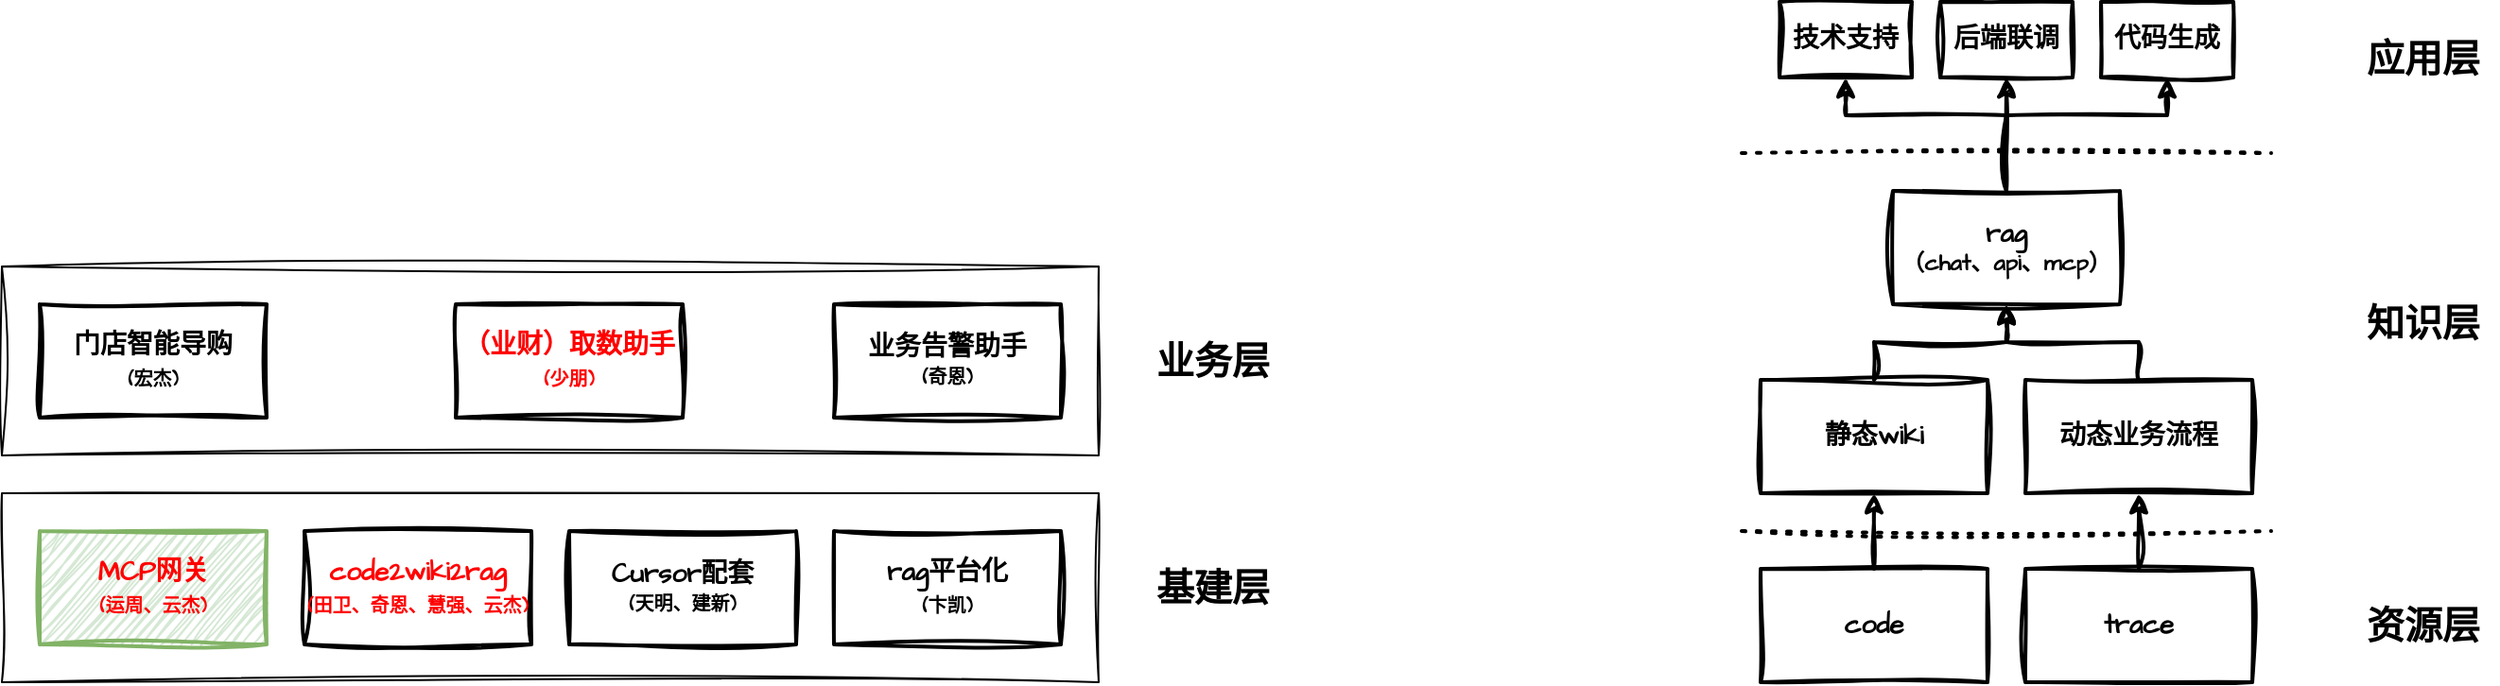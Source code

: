 <mxfile version="28.0.4">
  <diagram name="第 1 页" id="sdekgf0NEj-Iy2Gb90WJ">
    <mxGraphModel dx="936" dy="689" grid="1" gridSize="10" guides="1" tooltips="1" connect="1" arrows="1" fold="1" page="1" pageScale="1" pageWidth="827" pageHeight="1169" math="0" shadow="0">
      <root>
        <mxCell id="0" />
        <mxCell id="1" parent="0" />
        <mxCell id="FELTFUA_toyY_y6LnQzl-5" value="" style="rounded=0;whiteSpace=wrap;html=1;sketch=1;hachureGap=4;jiggle=2;curveFitting=1;fontFamily=Architects Daughter;fontSource=https%3A%2F%2Ffonts.googleapis.com%2Fcss%3Ffamily%3DArchitects%2BDaughter;fillColor=none;" parent="1" vertex="1">
          <mxGeometry x="80" y="400" width="580" height="100" as="geometry" />
        </mxCell>
        <mxCell id="FELTFUA_toyY_y6LnQzl-1" value="&lt;b&gt;&lt;font style=&quot;font-size: 14px;&quot;&gt;Cursor配套&lt;/font&gt;&lt;/b&gt;&lt;div&gt;&lt;b&gt;&lt;font style=&quot;font-size: 10px;&quot;&gt;(天明、建新)&lt;/font&gt;&lt;/b&gt;&lt;/div&gt;" style="rounded=0;whiteSpace=wrap;html=1;sketch=1;hachureGap=4;jiggle=2;curveFitting=1;fontFamily=Architects Daughter;fontSource=https%3A%2F%2Ffonts.googleapis.com%2Fcss%3Ffamily%3DArchitects%2BDaughter;fillColor=none;strokeWidth=2;" parent="1" vertex="1">
          <mxGeometry x="380" y="420" width="120" height="60" as="geometry" />
        </mxCell>
        <mxCell id="FELTFUA_toyY_y6LnQzl-2" value="&lt;b&gt;&lt;font style=&quot;font-size: 14px; color: rgb(255, 0, 0);&quot;&gt;code2wiki2rag&lt;/font&gt;&lt;/b&gt;&lt;div&gt;&lt;b&gt;&lt;font style=&quot;font-size: 10px; color: rgb(255, 0, 0);&quot;&gt;(田卫、奇恩、慧强、云杰)&lt;/font&gt;&lt;/b&gt;&lt;b&gt;&lt;font style=&quot;font-size: 14px;&quot;&gt;&lt;/font&gt;&lt;/b&gt;&lt;/div&gt;" style="rounded=0;whiteSpace=wrap;html=1;sketch=1;hachureGap=4;jiggle=2;curveFitting=1;fontFamily=Architects Daughter;fontSource=https%3A%2F%2Ffonts.googleapis.com%2Fcss%3Ffamily%3DArchitects%2BDaughter;strokeWidth=2;" parent="1" vertex="1">
          <mxGeometry x="240" y="420" width="120" height="60" as="geometry" />
        </mxCell>
        <mxCell id="FELTFUA_toyY_y6LnQzl-3" value="&lt;b&gt;&lt;font style=&quot;font-size: 14px;&quot;&gt;rag平台化&lt;/font&gt;&lt;/b&gt;&lt;div&gt;&lt;b&gt;&lt;font style=&quot;font-size: 10px;&quot;&gt;(卞凯)&lt;/font&gt;&lt;/b&gt;&lt;b&gt;&lt;font style=&quot;font-size: 14px;&quot;&gt;&lt;/font&gt;&lt;/b&gt;&lt;/div&gt;" style="rounded=0;whiteSpace=wrap;html=1;sketch=1;hachureGap=4;jiggle=2;curveFitting=1;fontFamily=Architects Daughter;fontSource=https%3A%2F%2Ffonts.googleapis.com%2Fcss%3Ffamily%3DArchitects%2BDaughter;fillColor=none;strokeWidth=2;" parent="1" vertex="1">
          <mxGeometry x="520" y="420" width="120" height="60" as="geometry" />
        </mxCell>
        <mxCell id="FELTFUA_toyY_y6LnQzl-4" value="&lt;b&gt;&lt;font style=&quot;font-size: 14px; color: rgb(255, 0, 0);&quot;&gt;MCP网关&lt;/font&gt;&lt;/b&gt;&lt;div&gt;&lt;b&gt;&lt;font style=&quot;font-size: 10px; color: rgb(255, 0, 0);&quot;&gt;(运周、云杰)&lt;/font&gt;&lt;/b&gt;&lt;b&gt;&lt;font style=&quot;font-size: 14px;&quot;&gt;&lt;/font&gt;&lt;/b&gt;&lt;/div&gt;" style="rounded=0;whiteSpace=wrap;html=1;sketch=1;hachureGap=4;jiggle=2;curveFitting=1;fontFamily=Architects Daughter;fontSource=https%3A%2F%2Ffonts.googleapis.com%2Fcss%3Ffamily%3DArchitects%2BDaughter;fillColor=#d5e8d4;strokeWidth=2;strokeColor=#82b366;" parent="1" vertex="1">
          <mxGeometry x="100" y="420" width="120" height="60" as="geometry" />
        </mxCell>
        <mxCell id="FELTFUA_toyY_y6LnQzl-6" value="" style="rounded=0;whiteSpace=wrap;html=1;sketch=1;hachureGap=4;jiggle=2;curveFitting=1;fontFamily=Architects Daughter;fontSource=https%3A%2F%2Ffonts.googleapis.com%2Fcss%3Ffamily%3DArchitects%2BDaughter;fillColor=none;" parent="1" vertex="1">
          <mxGeometry x="80" y="280" width="580" height="100" as="geometry" />
        </mxCell>
        <mxCell id="FELTFUA_toyY_y6LnQzl-7" value="&lt;b&gt;&lt;font style=&quot;font-size: 14px;&quot;&gt;门店智能导购&lt;/font&gt;&lt;/b&gt;&lt;div&gt;&lt;b&gt;&lt;font style=&quot;font-size: 10px;&quot;&gt;(宏杰)&lt;/font&gt;&lt;/b&gt;&lt;b&gt;&lt;font style=&quot;font-size: 14px;&quot;&gt;&lt;/font&gt;&lt;/b&gt;&lt;/div&gt;" style="rounded=0;whiteSpace=wrap;html=1;sketch=1;hachureGap=4;jiggle=2;curveFitting=1;fontFamily=Architects Daughter;fontSource=https%3A%2F%2Ffonts.googleapis.com%2Fcss%3Ffamily%3DArchitects%2BDaughter;fillColor=none;strokeWidth=2;" parent="1" vertex="1">
          <mxGeometry x="100" y="300" width="120" height="60" as="geometry" />
        </mxCell>
        <mxCell id="FELTFUA_toyY_y6LnQzl-8" value="&lt;b&gt;&lt;font style=&quot;font-size: 14px;&quot;&gt;业务告警助手&lt;/font&gt;&lt;/b&gt;&lt;div&gt;&lt;b&gt;&lt;font style=&quot;font-size: 10px;&quot;&gt;(奇恩)&lt;/font&gt;&lt;/b&gt;&lt;/div&gt;" style="rounded=0;whiteSpace=wrap;html=1;sketch=1;hachureGap=4;jiggle=2;curveFitting=1;fontFamily=Architects Daughter;fontSource=https%3A%2F%2Ffonts.googleapis.com%2Fcss%3Ffamily%3DArchitects%2BDaughter;fillColor=none;strokeWidth=2;" parent="1" vertex="1">
          <mxGeometry x="520" y="300" width="120" height="60" as="geometry" />
        </mxCell>
        <mxCell id="FELTFUA_toyY_y6LnQzl-11" value="&lt;b&gt;&lt;font style=&quot;font-size: 20px;&quot;&gt;基建层&lt;/font&gt;&lt;/b&gt;" style="text;html=1;align=center;verticalAlign=middle;resizable=0;points=[];autosize=1;strokeColor=none;fillColor=none;fontFamily=Architects Daughter;fontSource=https%3A%2F%2Ffonts.googleapis.com%2Fcss%3Ffamily%3DArchitects%2BDaughter;" parent="1" vertex="1">
          <mxGeometry x="680" y="430" width="80" height="40" as="geometry" />
        </mxCell>
        <mxCell id="FELTFUA_toyY_y6LnQzl-12" value="&lt;b&gt;&lt;font style=&quot;font-size: 20px;&quot;&gt;业务层&lt;/font&gt;&lt;/b&gt;" style="text;html=1;align=center;verticalAlign=middle;resizable=0;points=[];autosize=1;strokeColor=none;fillColor=none;fontFamily=Architects Daughter;fontSource=https%3A%2F%2Ffonts.googleapis.com%2Fcss%3Ffamily%3DArchitects%2BDaughter;" parent="1" vertex="1">
          <mxGeometry x="680" y="310" width="80" height="40" as="geometry" />
        </mxCell>
        <mxCell id="Fc4Rw3A86Ovx1HUEGUO--12" style="edgeStyle=orthogonalEdgeStyle;rounded=0;sketch=1;hachureGap=4;jiggle=2;curveFitting=1;orthogonalLoop=1;jettySize=auto;html=1;exitX=0.5;exitY=0;exitDx=0;exitDy=0;entryX=0.5;entryY=1;entryDx=0;entryDy=0;fontFamily=Architects Daughter;fontSource=https%3A%2F%2Ffonts.googleapis.com%2Fcss%3Ffamily%3DArchitects%2BDaughter;strokeWidth=2;" parent="1" source="Fc4Rw3A86Ovx1HUEGUO--1" target="Fc4Rw3A86Ovx1HUEGUO--2" edge="1">
          <mxGeometry relative="1" as="geometry" />
        </mxCell>
        <mxCell id="Fc4Rw3A86Ovx1HUEGUO--1" value="&lt;span style=&quot;font-size: 14px;&quot;&gt;&lt;b&gt;code&lt;/b&gt;&lt;/span&gt;" style="rounded=0;whiteSpace=wrap;html=1;sketch=1;hachureGap=4;jiggle=2;curveFitting=1;fontFamily=Architects Daughter;fontSource=https%3A%2F%2Ffonts.googleapis.com%2Fcss%3Ffamily%3DArchitects%2BDaughter;fillColor=none;strokeWidth=2;" parent="1" vertex="1">
          <mxGeometry x="1010" y="440" width="120" height="60" as="geometry" />
        </mxCell>
        <mxCell id="Fc4Rw3A86Ovx1HUEGUO--13" style="edgeStyle=orthogonalEdgeStyle;rounded=0;sketch=1;hachureGap=4;jiggle=2;curveFitting=1;orthogonalLoop=1;jettySize=auto;html=1;exitX=0.5;exitY=0;exitDx=0;exitDy=0;entryX=0.5;entryY=1;entryDx=0;entryDy=0;fontFamily=Architects Daughter;fontSource=https%3A%2F%2Ffonts.googleapis.com%2Fcss%3Ffamily%3DArchitects%2BDaughter;strokeWidth=2;" parent="1" source="Fc4Rw3A86Ovx1HUEGUO--2" target="Fc4Rw3A86Ovx1HUEGUO--3" edge="1">
          <mxGeometry relative="1" as="geometry" />
        </mxCell>
        <mxCell id="Fc4Rw3A86Ovx1HUEGUO--2" value="&lt;span style=&quot;font-size: 14px;&quot;&gt;&lt;b&gt;静态wiki&lt;/b&gt;&lt;/span&gt;" style="rounded=0;whiteSpace=wrap;html=1;sketch=1;hachureGap=4;jiggle=2;curveFitting=1;fontFamily=Architects Daughter;fontSource=https%3A%2F%2Ffonts.googleapis.com%2Fcss%3Ffamily%3DArchitects%2BDaughter;fillColor=none;strokeWidth=2;" parent="1" vertex="1">
          <mxGeometry x="1010" y="340" width="120" height="60" as="geometry" />
        </mxCell>
        <mxCell id="Fc4Rw3A86Ovx1HUEGUO--14" style="edgeStyle=orthogonalEdgeStyle;rounded=0;sketch=1;hachureGap=4;jiggle=2;curveFitting=1;orthogonalLoop=1;jettySize=auto;html=1;exitX=0.5;exitY=0;exitDx=0;exitDy=0;fontFamily=Architects Daughter;fontSource=https%3A%2F%2Ffonts.googleapis.com%2Fcss%3Ffamily%3DArchitects%2BDaughter;strokeWidth=2;entryX=0.5;entryY=1;entryDx=0;entryDy=0;" parent="1" source="Fc4Rw3A86Ovx1HUEGUO--3" target="Fc4Rw3A86Ovx1HUEGUO--25" edge="1">
          <mxGeometry relative="1" as="geometry">
            <mxPoint x="1150.0" y="180" as="targetPoint" />
            <Array as="points">
              <mxPoint x="1140" y="200" />
              <mxPoint x="1225" y="200" />
            </Array>
          </mxGeometry>
        </mxCell>
        <mxCell id="Fc4Rw3A86Ovx1HUEGUO--15" style="edgeStyle=orthogonalEdgeStyle;rounded=0;sketch=1;hachureGap=4;jiggle=2;curveFitting=1;orthogonalLoop=1;jettySize=auto;html=1;exitX=0.5;exitY=0;exitDx=0;exitDy=0;fontFamily=Architects Daughter;fontSource=https%3A%2F%2Ffonts.googleapis.com%2Fcss%3Ffamily%3DArchitects%2BDaughter;strokeWidth=2;entryX=0.5;entryY=1;entryDx=0;entryDy=0;" parent="1" source="Fc4Rw3A86Ovx1HUEGUO--3" target="Fc4Rw3A86Ovx1HUEGUO--24" edge="1">
          <mxGeometry relative="1" as="geometry">
            <mxPoint x="1070.0" y="180" as="targetPoint" />
          </mxGeometry>
        </mxCell>
        <mxCell id="Fc4Rw3A86Ovx1HUEGUO--16" style="edgeStyle=orthogonalEdgeStyle;rounded=0;sketch=1;hachureGap=4;jiggle=2;curveFitting=1;orthogonalLoop=1;jettySize=auto;html=1;exitX=0.5;exitY=0;exitDx=0;exitDy=0;fontFamily=Architects Daughter;fontSource=https%3A%2F%2Ffonts.googleapis.com%2Fcss%3Ffamily%3DArchitects%2BDaughter;strokeWidth=2;entryX=0.5;entryY=1;entryDx=0;entryDy=0;" parent="1" source="Fc4Rw3A86Ovx1HUEGUO--3" target="Fc4Rw3A86Ovx1HUEGUO--19" edge="1">
          <mxGeometry relative="1" as="geometry">
            <mxPoint x="990" y="180" as="targetPoint" />
            <Array as="points">
              <mxPoint x="1140" y="200" />
              <mxPoint x="1055" y="200" />
            </Array>
          </mxGeometry>
        </mxCell>
        <mxCell id="Fc4Rw3A86Ovx1HUEGUO--3" value="&lt;span style=&quot;font-size: 14px;&quot;&gt;&lt;b&gt;rag&lt;/b&gt;&lt;/span&gt;&lt;div&gt;&lt;font style=&quot;&quot;&gt;&lt;b&gt;（chat、api、mcp）&lt;/b&gt;&lt;/font&gt;&lt;/div&gt;" style="rounded=0;whiteSpace=wrap;html=1;sketch=1;hachureGap=4;jiggle=2;curveFitting=1;fontFamily=Architects Daughter;fontSource=https%3A%2F%2Ffonts.googleapis.com%2Fcss%3Ffamily%3DArchitects%2BDaughter;fillColor=none;strokeWidth=2;" parent="1" vertex="1">
          <mxGeometry x="1080" y="240" width="120" height="60" as="geometry" />
        </mxCell>
        <mxCell id="Fc4Rw3A86Ovx1HUEGUO--18" value="&lt;b&gt;&lt;font style=&quot;font-size: 14px; color: rgb(255, 0, 0);&quot;&gt;（业财）取数助手&lt;/font&gt;&lt;/b&gt;&lt;div&gt;&lt;b&gt;&lt;font style=&quot;font-size: 10px; color: rgb(255, 0, 0);&quot;&gt;(少朋)&lt;/font&gt;&lt;/b&gt;&lt;b&gt;&lt;font style=&quot;font-size: 14px;&quot;&gt;&lt;/font&gt;&lt;/b&gt;&lt;/div&gt;" style="rounded=0;whiteSpace=wrap;html=1;sketch=1;hachureGap=4;jiggle=2;curveFitting=1;fontFamily=Architects Daughter;fontSource=https%3A%2F%2Ffonts.googleapis.com%2Fcss%3Ffamily%3DArchitects%2BDaughter;fillColor=none;strokeWidth=2;" parent="1" vertex="1">
          <mxGeometry x="320" y="300" width="120" height="60" as="geometry" />
        </mxCell>
        <mxCell id="Fc4Rw3A86Ovx1HUEGUO--19" value="&lt;span style=&quot;font-size: 14px;&quot;&gt;&lt;b&gt;技术支持&lt;/b&gt;&lt;/span&gt;" style="rounded=0;whiteSpace=wrap;html=1;sketch=1;hachureGap=4;jiggle=2;curveFitting=1;fontFamily=Architects Daughter;fontSource=https%3A%2F%2Ffonts.googleapis.com%2Fcss%3Ffamily%3DArchitects%2BDaughter;fillColor=none;strokeWidth=2;" parent="1" vertex="1">
          <mxGeometry x="1020" y="140" width="70" height="40" as="geometry" />
        </mxCell>
        <mxCell id="Fc4Rw3A86Ovx1HUEGUO--20" style="edgeStyle=orthogonalEdgeStyle;rounded=0;sketch=1;hachureGap=4;jiggle=2;curveFitting=1;orthogonalLoop=1;jettySize=auto;html=1;exitX=0.5;exitY=0;exitDx=0;exitDy=0;entryX=0.5;entryY=1;entryDx=0;entryDy=0;fontFamily=Architects Daughter;fontSource=https%3A%2F%2Ffonts.googleapis.com%2Fcss%3Ffamily%3DArchitects%2BDaughter;strokeWidth=2;" parent="1" source="Fc4Rw3A86Ovx1HUEGUO--21" target="Fc4Rw3A86Ovx1HUEGUO--22" edge="1">
          <mxGeometry relative="1" as="geometry" />
        </mxCell>
        <mxCell id="Fc4Rw3A86Ovx1HUEGUO--21" value="&lt;span style=&quot;font-size: 14px;&quot;&gt;&lt;b&gt;trace&lt;/b&gt;&lt;/span&gt;" style="rounded=0;whiteSpace=wrap;html=1;sketch=1;hachureGap=4;jiggle=2;curveFitting=1;fontFamily=Architects Daughter;fontSource=https%3A%2F%2Ffonts.googleapis.com%2Fcss%3Ffamily%3DArchitects%2BDaughter;fillColor=none;strokeWidth=2;" parent="1" vertex="1">
          <mxGeometry x="1150" y="440" width="120" height="60" as="geometry" />
        </mxCell>
        <mxCell id="Fc4Rw3A86Ovx1HUEGUO--23" style="edgeStyle=orthogonalEdgeStyle;rounded=0;sketch=1;hachureGap=4;jiggle=2;curveFitting=1;orthogonalLoop=1;jettySize=auto;html=1;exitX=0.5;exitY=0;exitDx=0;exitDy=0;entryX=0.5;entryY=1;entryDx=0;entryDy=0;fontFamily=Architects Daughter;fontSource=https%3A%2F%2Ffonts.googleapis.com%2Fcss%3Ffamily%3DArchitects%2BDaughter;strokeWidth=2;" parent="1" source="Fc4Rw3A86Ovx1HUEGUO--22" target="Fc4Rw3A86Ovx1HUEGUO--3" edge="1">
          <mxGeometry relative="1" as="geometry" />
        </mxCell>
        <mxCell id="Fc4Rw3A86Ovx1HUEGUO--22" value="&lt;span style=&quot;font-size: 14px;&quot;&gt;&lt;b&gt;动态业务流程&lt;/b&gt;&lt;/span&gt;" style="rounded=0;whiteSpace=wrap;html=1;sketch=1;hachureGap=4;jiggle=2;curveFitting=1;fontFamily=Architects Daughter;fontSource=https%3A%2F%2Ffonts.googleapis.com%2Fcss%3Ffamily%3DArchitects%2BDaughter;fillColor=none;strokeWidth=2;" parent="1" vertex="1">
          <mxGeometry x="1150" y="340" width="120" height="60" as="geometry" />
        </mxCell>
        <mxCell id="Fc4Rw3A86Ovx1HUEGUO--24" value="&lt;span style=&quot;font-size: 14px;&quot;&gt;&lt;b&gt;后端联调&lt;/b&gt;&lt;/span&gt;" style="rounded=0;whiteSpace=wrap;html=1;sketch=1;hachureGap=4;jiggle=2;curveFitting=1;fontFamily=Architects Daughter;fontSource=https%3A%2F%2Ffonts.googleapis.com%2Fcss%3Ffamily%3DArchitects%2BDaughter;fillColor=none;strokeWidth=2;" parent="1" vertex="1">
          <mxGeometry x="1105" y="140" width="70" height="40" as="geometry" />
        </mxCell>
        <mxCell id="Fc4Rw3A86Ovx1HUEGUO--25" value="&lt;span style=&quot;font-size: 14px;&quot;&gt;&lt;b&gt;代码生成&lt;/b&gt;&lt;/span&gt;" style="rounded=0;whiteSpace=wrap;html=1;sketch=1;hachureGap=4;jiggle=2;curveFitting=1;fontFamily=Architects Daughter;fontSource=https%3A%2F%2Ffonts.googleapis.com%2Fcss%3Ffamily%3DArchitects%2BDaughter;fillColor=none;strokeWidth=2;" parent="1" vertex="1">
          <mxGeometry x="1190" y="140" width="70" height="40" as="geometry" />
        </mxCell>
        <mxCell id="Fc4Rw3A86Ovx1HUEGUO--26" value="" style="endArrow=none;dashed=1;html=1;dashPattern=1 3;strokeWidth=2;rounded=0;sketch=1;hachureGap=4;jiggle=2;curveFitting=1;fontFamily=Architects Daughter;fontSource=https%3A%2F%2Ffonts.googleapis.com%2Fcss%3Ffamily%3DArchitects%2BDaughter;" parent="1" edge="1">
          <mxGeometry width="50" height="50" relative="1" as="geometry">
            <mxPoint x="1000" y="420" as="sourcePoint" />
            <mxPoint x="1280" y="420" as="targetPoint" />
          </mxGeometry>
        </mxCell>
        <mxCell id="Fc4Rw3A86Ovx1HUEGUO--27" value="" style="endArrow=none;dashed=1;html=1;dashPattern=1 3;strokeWidth=2;rounded=0;sketch=1;hachureGap=4;jiggle=2;curveFitting=1;fontFamily=Architects Daughter;fontSource=https%3A%2F%2Ffonts.googleapis.com%2Fcss%3Ffamily%3DArchitects%2BDaughter;" parent="1" edge="1">
          <mxGeometry width="50" height="50" relative="1" as="geometry">
            <mxPoint x="1000" y="220" as="sourcePoint" />
            <mxPoint x="1280" y="220" as="targetPoint" />
          </mxGeometry>
        </mxCell>
        <mxCell id="Fc4Rw3A86Ovx1HUEGUO--28" value="&lt;b&gt;&lt;font style=&quot;font-size: 20px;&quot;&gt;资源层&lt;/font&gt;&lt;/b&gt;" style="text;html=1;align=center;verticalAlign=middle;resizable=0;points=[];autosize=1;strokeColor=none;fillColor=none;fontFamily=Architects Daughter;fontSource=https%3A%2F%2Ffonts.googleapis.com%2Fcss%3Ffamily%3DArchitects%2BDaughter;" parent="1" vertex="1">
          <mxGeometry x="1320" y="450" width="80" height="40" as="geometry" />
        </mxCell>
        <mxCell id="Fc4Rw3A86Ovx1HUEGUO--29" value="&lt;b&gt;&lt;font style=&quot;font-size: 20px;&quot;&gt;知识层&lt;/font&gt;&lt;/b&gt;" style="text;html=1;align=center;verticalAlign=middle;resizable=0;points=[];autosize=1;strokeColor=none;fillColor=none;fontFamily=Architects Daughter;fontSource=https%3A%2F%2Ffonts.googleapis.com%2Fcss%3Ffamily%3DArchitects%2BDaughter;" parent="1" vertex="1">
          <mxGeometry x="1320" y="290" width="80" height="40" as="geometry" />
        </mxCell>
        <mxCell id="Fc4Rw3A86Ovx1HUEGUO--30" value="&lt;b&gt;&lt;font style=&quot;font-size: 20px;&quot;&gt;应用层&lt;/font&gt;&lt;/b&gt;" style="text;html=1;align=center;verticalAlign=middle;resizable=0;points=[];autosize=1;strokeColor=none;fillColor=none;fontFamily=Architects Daughter;fontSource=https%3A%2F%2Ffonts.googleapis.com%2Fcss%3Ffamily%3DArchitects%2BDaughter;" parent="1" vertex="1">
          <mxGeometry x="1320" y="150" width="80" height="40" as="geometry" />
        </mxCell>
      </root>
    </mxGraphModel>
  </diagram>
</mxfile>
